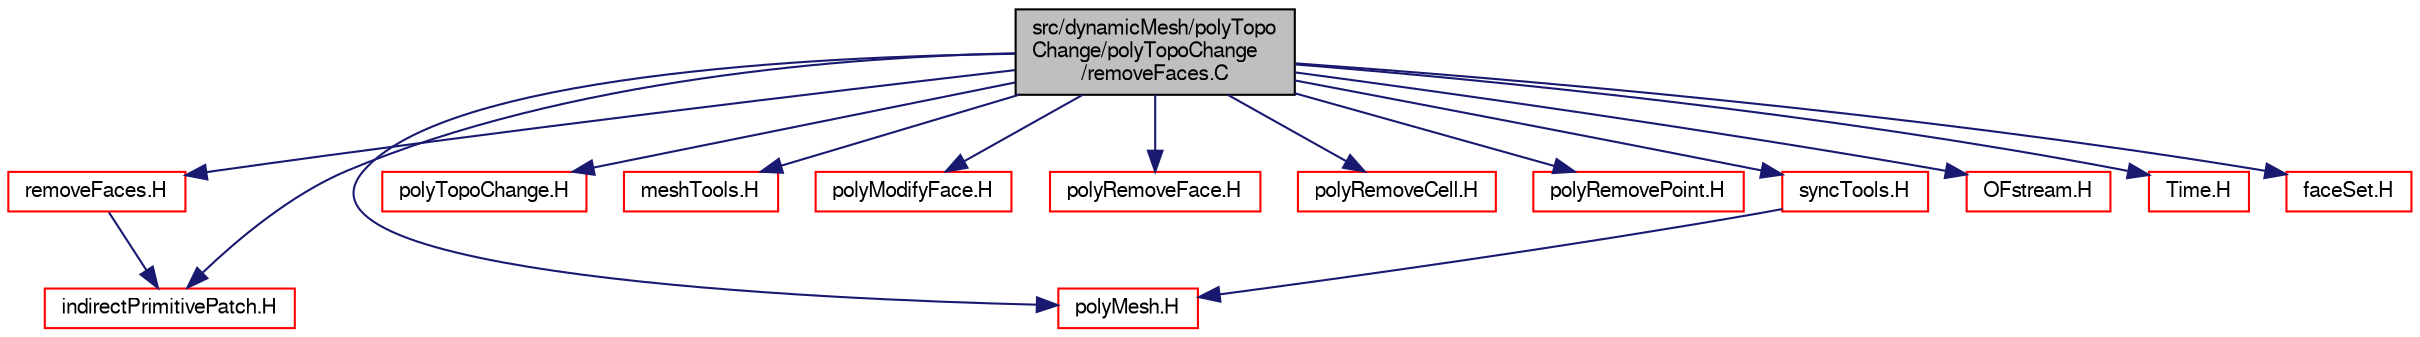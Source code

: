 digraph "src/dynamicMesh/polyTopoChange/polyTopoChange/removeFaces.C"
{
  bgcolor="transparent";
  edge [fontname="FreeSans",fontsize="10",labelfontname="FreeSans",labelfontsize="10"];
  node [fontname="FreeSans",fontsize="10",shape=record];
  Node0 [label="src/dynamicMesh/polyTopo\lChange/polyTopoChange\l/removeFaces.C",height=0.2,width=0.4,color="black", fillcolor="grey75", style="filled", fontcolor="black"];
  Node0 -> Node1 [color="midnightblue",fontsize="10",style="solid",fontname="FreeSans"];
  Node1 [label="removeFaces.H",height=0.2,width=0.4,color="red",URL="$a00797.html"];
  Node1 -> Node75 [color="midnightblue",fontsize="10",style="solid",fontname="FreeSans"];
  Node75 [label="indirectPrimitivePatch.H",height=0.2,width=0.4,color="red",URL="$a11987.html"];
  Node0 -> Node157 [color="midnightblue",fontsize="10",style="solid",fontname="FreeSans"];
  Node157 [label="polyMesh.H",height=0.2,width=0.4,color="red",URL="$a11630.html"];
  Node0 -> Node225 [color="midnightblue",fontsize="10",style="solid",fontname="FreeSans"];
  Node225 [label="polyTopoChange.H",height=0.2,width=0.4,color="red",URL="$a00755.html"];
  Node0 -> Node230 [color="midnightblue",fontsize="10",style="solid",fontname="FreeSans"];
  Node230 [label="meshTools.H",height=0.2,width=0.4,color="red",URL="$a07670.html"];
  Node0 -> Node231 [color="midnightblue",fontsize="10",style="solid",fontname="FreeSans"];
  Node231 [label="polyModifyFace.H",height=0.2,width=0.4,color="red",URL="$a00737.html"];
  Node0 -> Node233 [color="midnightblue",fontsize="10",style="solid",fontname="FreeSans"];
  Node233 [label="polyRemoveFace.H",height=0.2,width=0.4,color="red",URL="$a00803.html"];
  Node0 -> Node234 [color="midnightblue",fontsize="10",style="solid",fontname="FreeSans"];
  Node234 [label="polyRemoveCell.H",height=0.2,width=0.4,color="red",URL="$a00800.html"];
  Node0 -> Node235 [color="midnightblue",fontsize="10",style="solid",fontname="FreeSans"];
  Node235 [label="polyRemovePoint.H",height=0.2,width=0.4,color="red",URL="$a00806.html"];
  Node0 -> Node236 [color="midnightblue",fontsize="10",style="solid",fontname="FreeSans"];
  Node236 [label="syncTools.H",height=0.2,width=0.4,color="red",URL="$a11768.html"];
  Node236 -> Node157 [color="midnightblue",fontsize="10",style="solid",fontname="FreeSans"];
  Node0 -> Node249 [color="midnightblue",fontsize="10",style="solid",fontname="FreeSans"];
  Node249 [label="OFstream.H",height=0.2,width=0.4,color="red",URL="$a09065.html"];
  Node0 -> Node75 [color="midnightblue",fontsize="10",style="solid",fontname="FreeSans"];
  Node0 -> Node251 [color="midnightblue",fontsize="10",style="solid",fontname="FreeSans"];
  Node251 [label="Time.H",height=0.2,width=0.4,color="red",URL="$a09311.html"];
  Node0 -> Node287 [color="midnightblue",fontsize="10",style="solid",fontname="FreeSans"];
  Node287 [label="faceSet.H",height=0.2,width=0.4,color="red",URL="$a08129.html"];
}
